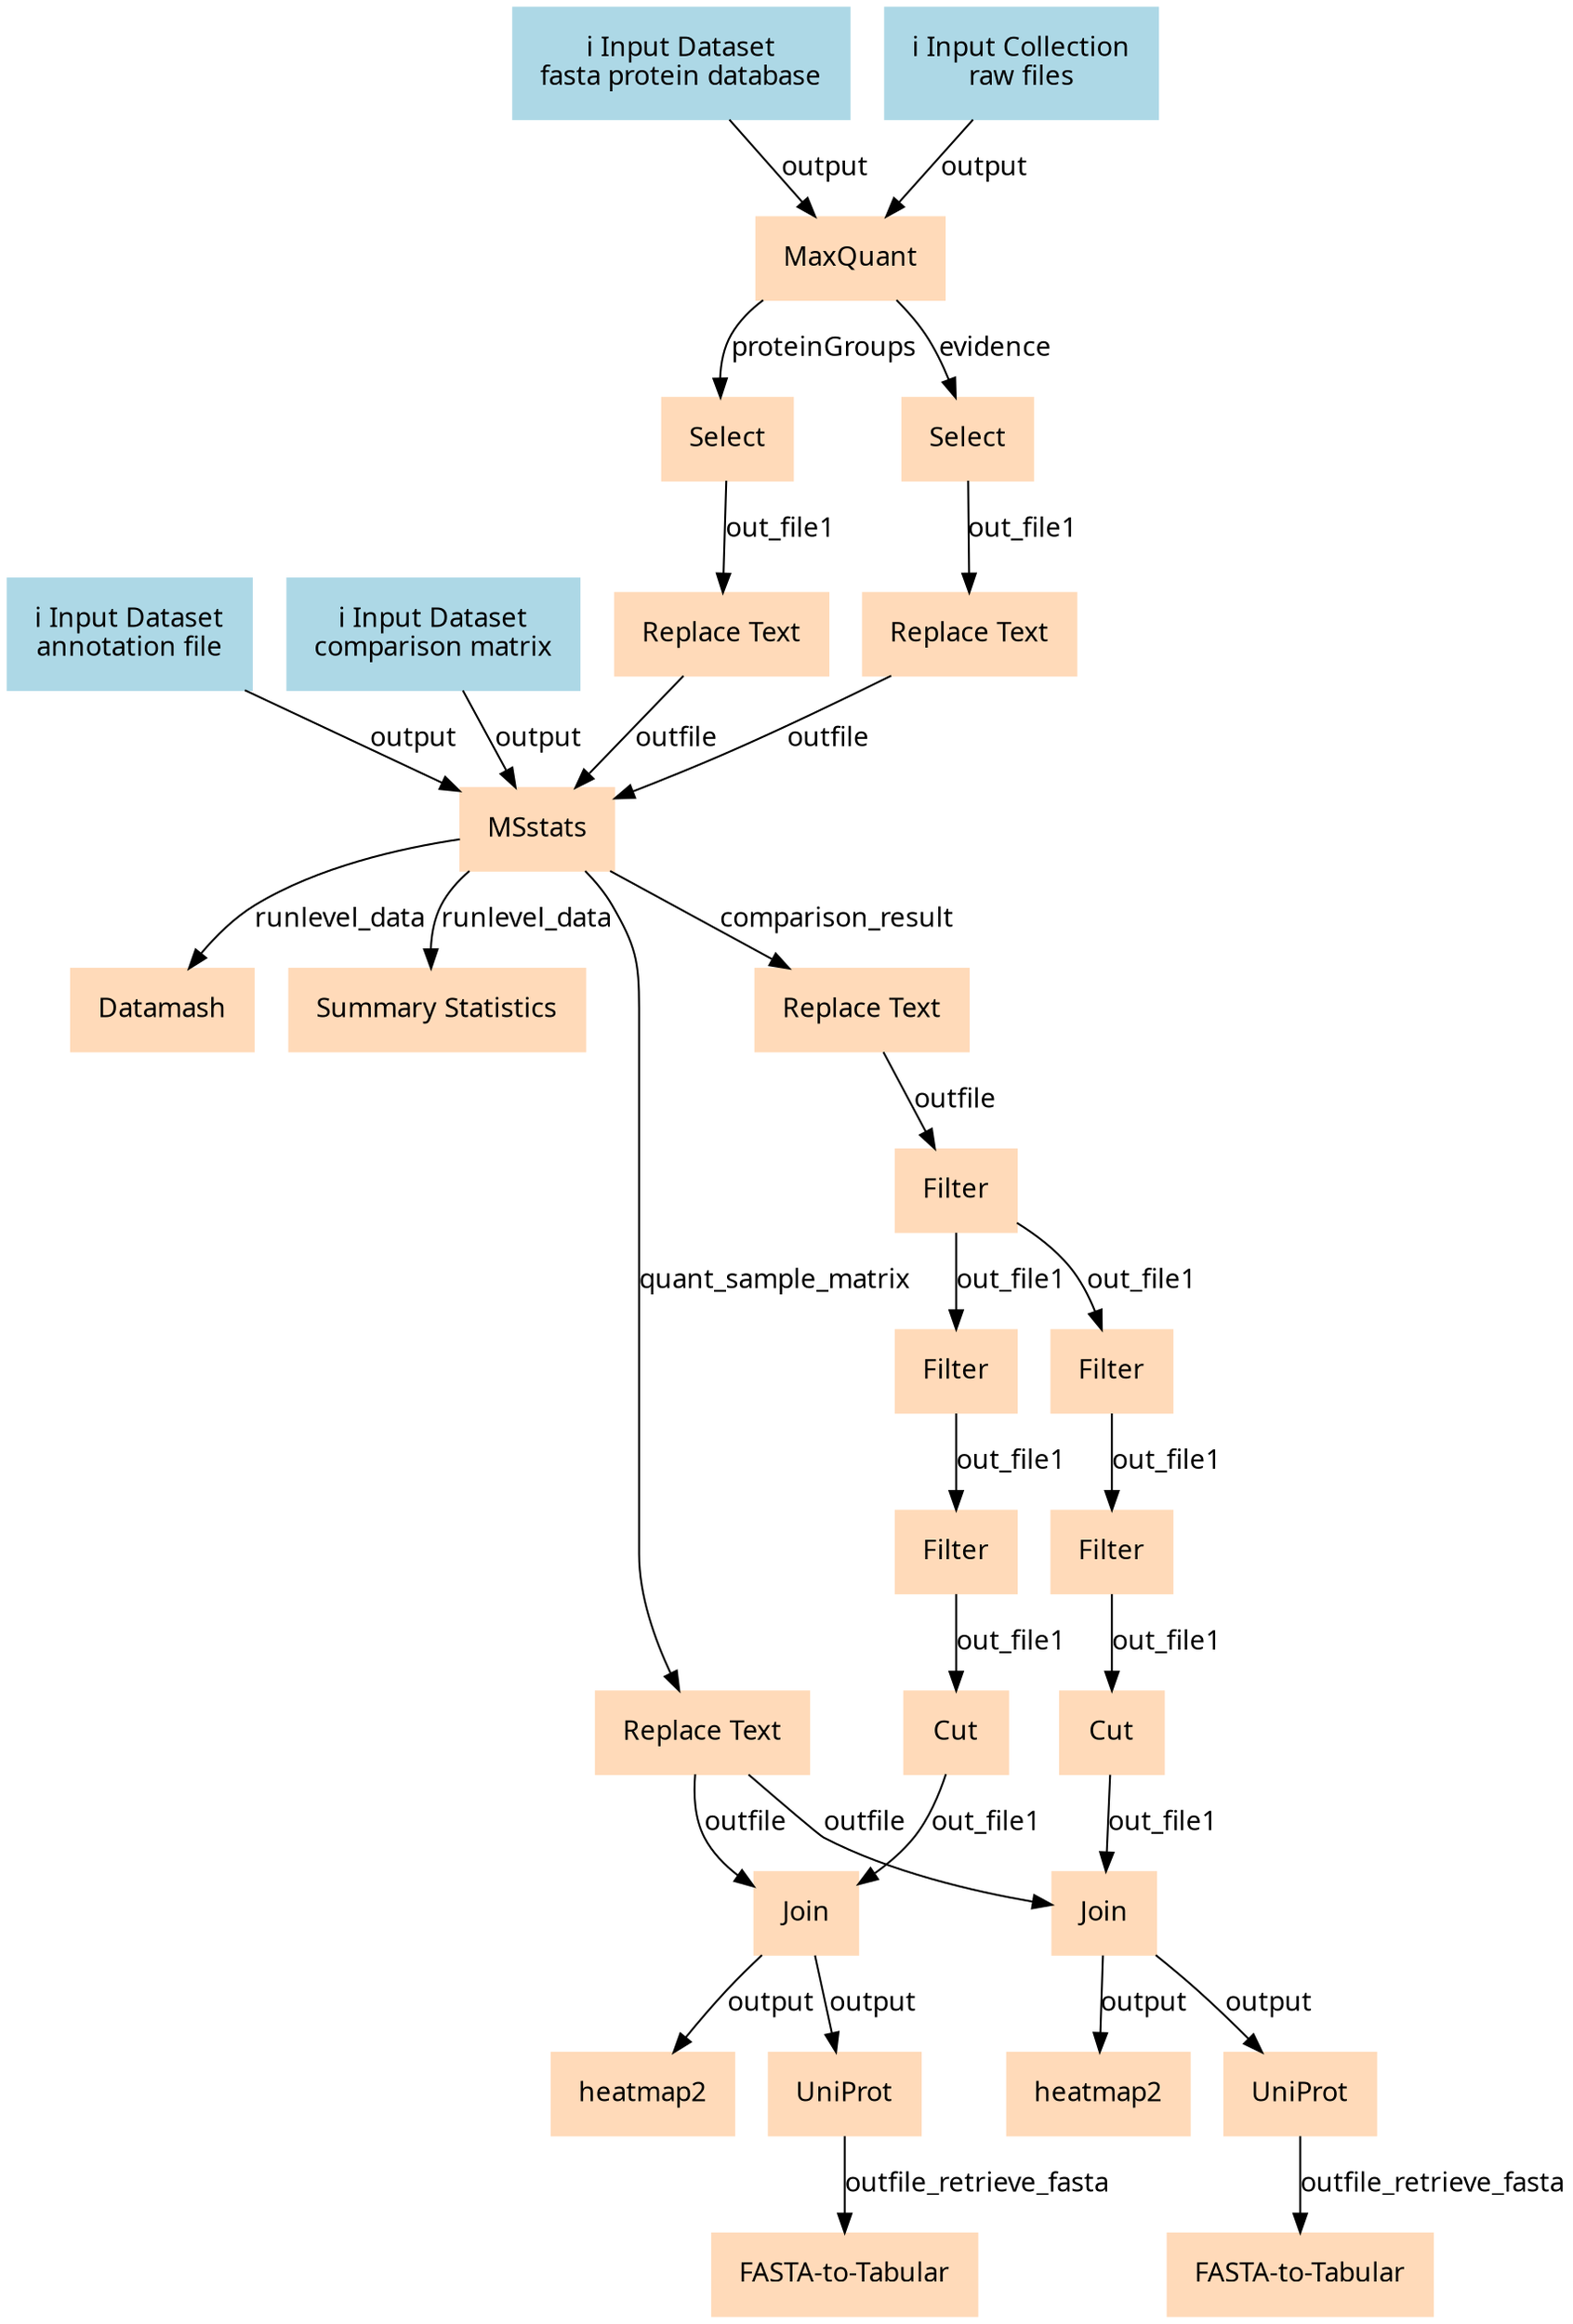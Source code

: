 digraph main {
  node [fontname="Atkinson Hyperlegible", shape=box, color=white,style=filled,color=peachpuff,margin="0.2,0.2"];
  edge [fontname="Atkinson Hyperlegible"];
  0[color=lightblue,label="ℹ️ Input Dataset\nannotation file"]
  1[color=lightblue,label="ℹ️ Input Dataset\ncomparison matrix"]
  2[color=lightblue,label="ℹ️ Input Dataset\nfasta protein database"]
  3[color=lightblue,label="ℹ️ Input Collection\nraw files"]
  4[label="MaxQuant"]
  2 -> 4 [label="output"]
  3 -> 4 [label="output"]
  5[label="Select"]
  4 -> 5 [label="proteinGroups"]
  6[label="Select"]
  4 -> 6 [label="evidence"]
  7[label="Replace Text"]
  5 -> 7 [label="out_file1"]
  8[label="Replace Text"]
  6 -> 8 [label="out_file1"]
  9[label="MSstats"]
  1 -> 9 [label="output"]
  0 -> 9 [label="output"]
  8 -> 9 [label="outfile"]
  7 -> 9 [label="outfile"]
  10[label="Datamash"]
  9 -> 10 [label="runlevel_data"]
  11[label="Summary Statistics"]
  9 -> 11 [label="runlevel_data"]
  12[label="Replace Text"]
  9 -> 12 [label="comparison_result"]
  13[label="Replace Text"]
  9 -> 13 [label="quant_sample_matrix"]
  14[label="Filter"]
  12 -> 14 [label="outfile"]
  15[label="Filter"]
  14 -> 15 [label="out_file1"]
  16[label="Filter"]
  14 -> 16 [label="out_file1"]
  17[label="Filter"]
  15 -> 17 [label="out_file1"]
  18[label="Filter"]
  16 -> 18 [label="out_file1"]
  19[label="Cut"]
  17 -> 19 [label="out_file1"]
  20[label="Cut"]
  18 -> 20 [label="out_file1"]
  21[label="Join"]
  13 -> 21 [label="outfile"]
  19 -> 21 [label="out_file1"]
  22[label="Join"]
  13 -> 22 [label="outfile"]
  20 -> 22 [label="out_file1"]
  23[label="heatmap2"]
  21 -> 23 [label="output"]
  24[label="UniProt"]
  21 -> 24 [label="output"]
  25[label="heatmap2"]
  22 -> 25 [label="output"]
  26[label="UniProt"]
  22 -> 26 [label="output"]
  27[label="FASTA-to-Tabular"]
  24 -> 27 [label="outfile_retrieve_fasta"]
  28[label="FASTA-to-Tabular"]
  26 -> 28 [label="outfile_retrieve_fasta"]
}